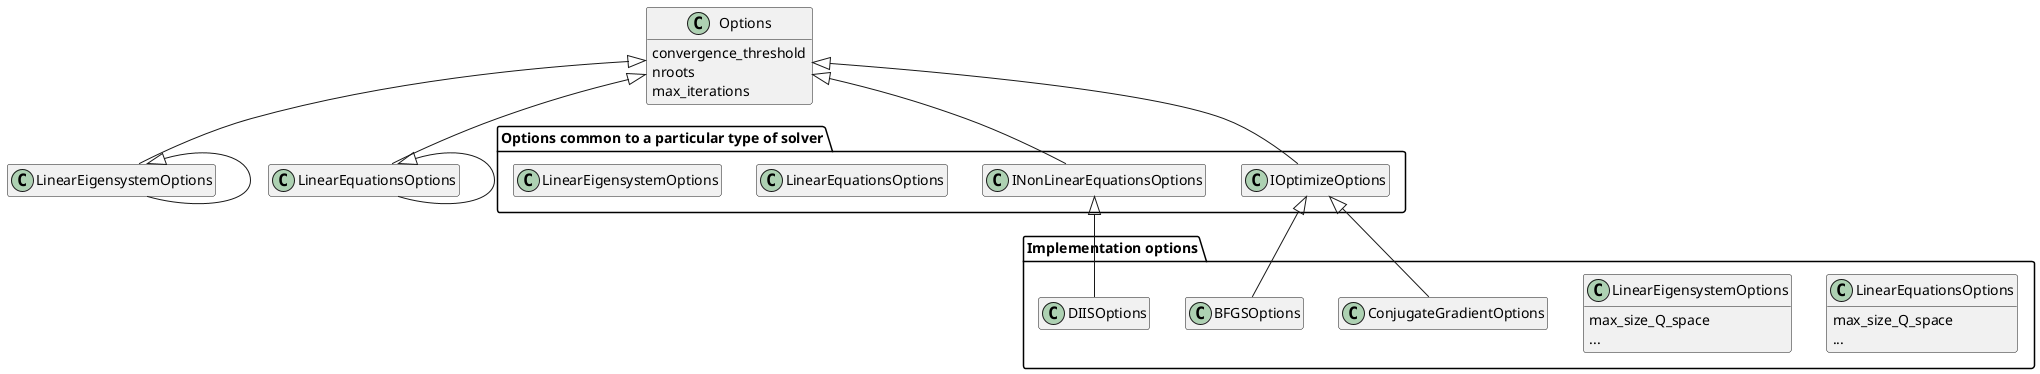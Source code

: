 @startuml
class Options{
convergence_threshold
nroots
max_iterations
}
package "Options common to a particular type of solver"{
class IOptimizeOptions
class INonLinearEquationsOptions
class LinearEquationsOptions
class LinearEigensystemOptions
}

package "Implementation options"{
class LinearEquationsOptions{
max_size_Q_space
...
}
class LinearEigensystemOptions{
max_size_Q_space
...
}
class DIISOptions
class BFGSOptions
class ConjugateGradientOptions
}

hide empty methods
hide empty fields
Options <|-- LinearEigensystemOptions
Options <|-- LinearEquationsOptions
Options <|-- INonLinearEquationsOptions
Options <|-- IOptimizeOptions
LinearEigensystemOptions ^-- LinearEigensystemOptions
LinearEquationsOptions ^-- LinearEquationsOptions
INonLinearEquationsOptions ^-- DIISOptions
IOptimizeOptions ^-- BFGSOptions
IOptimizeOptions ^-- ConjugateGradientOptions
@enduml